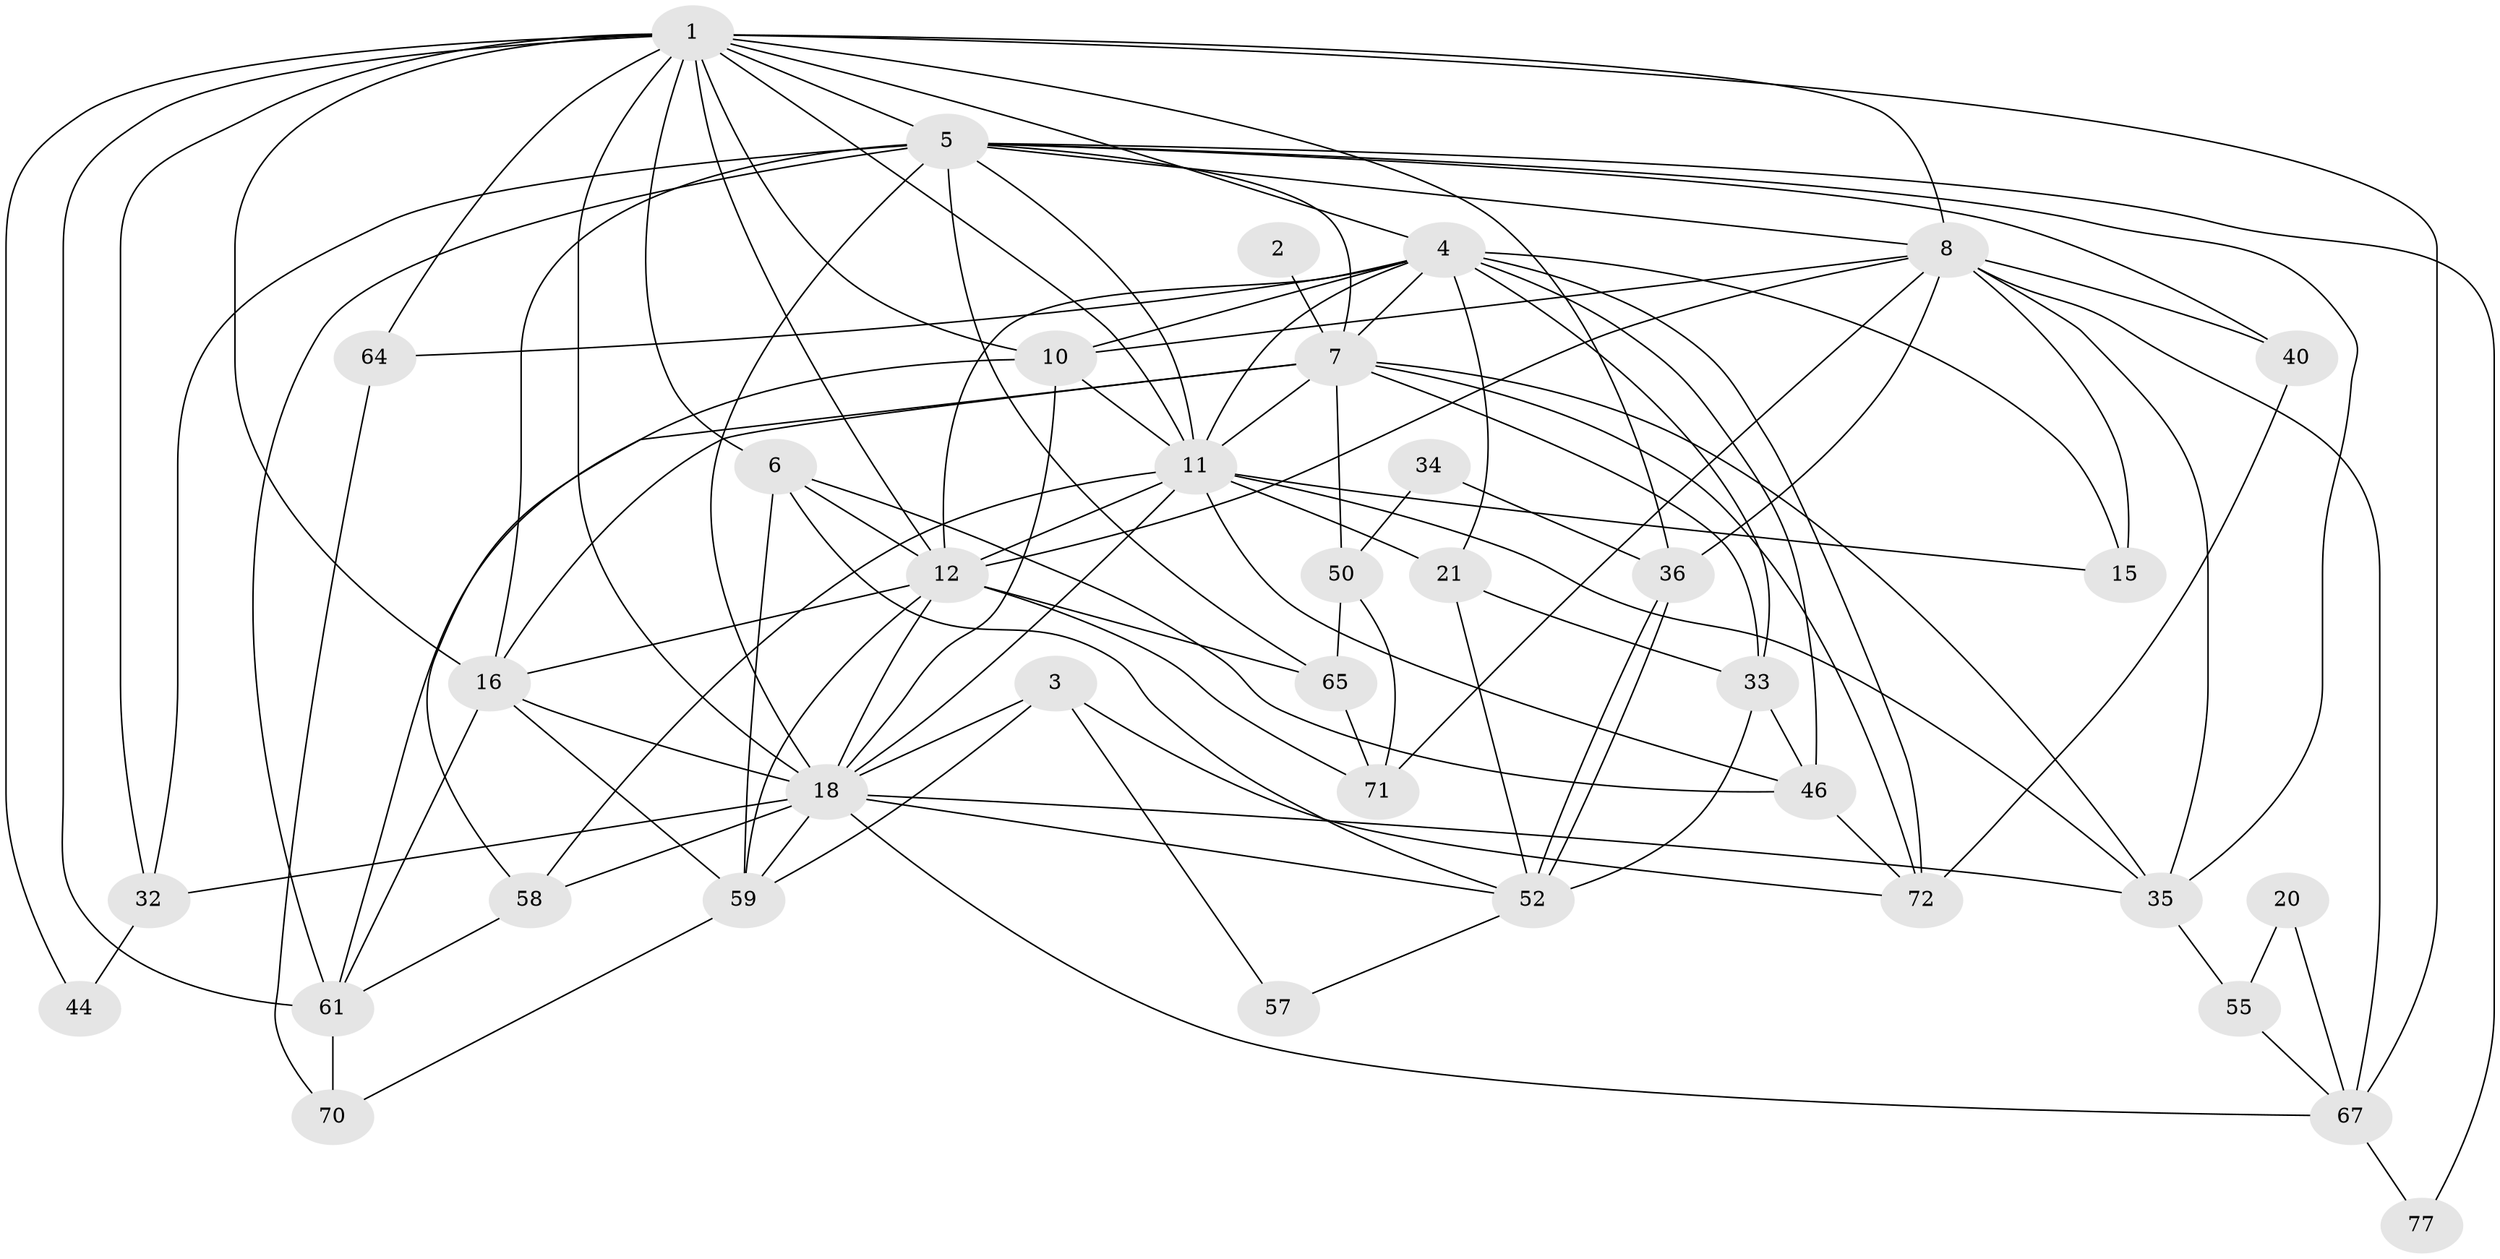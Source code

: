 // original degree distribution, {2: 0.19480519480519481, 4: 0.3246753246753247, 6: 0.09090909090909091, 5: 0.23376623376623376, 3: 0.12987012987012986, 8: 0.025974025974025976}
// Generated by graph-tools (version 1.1) at 2025/15/03/09/25 04:15:17]
// undirected, 38 vertices, 108 edges
graph export_dot {
graph [start="1"]
  node [color=gray90,style=filled];
  1 [super="+22+13"];
  2;
  3 [super="+23"];
  4 [super="+66+74"];
  5 [super="+14+26+43"];
  6;
  7 [super="+41+37+25"];
  8 [super="+73+9"];
  10 [super="+17"];
  11 [super="+56+19"];
  12 [super="+29+48+62"];
  15 [super="+27"];
  16 [super="+69+54"];
  18 [super="+24"];
  20;
  21 [super="+31"];
  32;
  33 [super="+38"];
  34;
  35;
  36 [super="+39"];
  40;
  44;
  46;
  50;
  52 [super="+53"];
  55;
  57;
  58;
  59 [super="+63"];
  61 [super="+68"];
  64;
  65;
  67;
  70;
  71;
  72;
  77;
  1 -- 16;
  1 -- 8;
  1 -- 44;
  1 -- 11;
  1 -- 36;
  1 -- 61 [weight=2];
  1 -- 32;
  1 -- 64;
  1 -- 67;
  1 -- 4;
  1 -- 5 [weight=2];
  1 -- 6;
  1 -- 10;
  1 -- 12;
  1 -- 18;
  2 -- 7 [weight=2];
  3 -- 72;
  3 -- 57;
  3 -- 59;
  3 -- 18;
  4 -- 46;
  4 -- 21;
  4 -- 72;
  4 -- 15;
  4 -- 33;
  4 -- 64;
  4 -- 11;
  4 -- 10;
  4 -- 7;
  4 -- 12;
  5 -- 8;
  5 -- 32;
  5 -- 35;
  5 -- 77;
  5 -- 61;
  5 -- 40;
  5 -- 65;
  5 -- 11 [weight=2];
  5 -- 18 [weight=3];
  5 -- 16;
  5 -- 7;
  6 -- 46;
  6 -- 52;
  6 -- 59;
  6 -- 12;
  7 -- 72;
  7 -- 11;
  7 -- 35;
  7 -- 16;
  7 -- 61;
  7 -- 33;
  7 -- 50;
  8 -- 71;
  8 -- 35;
  8 -- 40;
  8 -- 67;
  8 -- 12;
  8 -- 10;
  8 -- 15;
  8 -- 36;
  10 -- 58;
  10 -- 11;
  10 -- 18;
  11 -- 58;
  11 -- 35;
  11 -- 46;
  11 -- 21;
  11 -- 18;
  11 -- 15;
  11 -- 12;
  12 -- 59 [weight=2];
  12 -- 65;
  12 -- 71;
  12 -- 16;
  12 -- 18;
  16 -- 59;
  16 -- 18;
  16 -- 61;
  18 -- 35;
  18 -- 32;
  18 -- 67;
  18 -- 58;
  18 -- 59;
  18 -- 52;
  20 -- 67;
  20 -- 55;
  21 -- 33;
  21 -- 52;
  32 -- 44;
  33 -- 46;
  33 -- 52;
  34 -- 36;
  34 -- 50;
  35 -- 55;
  36 -- 52;
  36 -- 52;
  40 -- 72;
  46 -- 72;
  50 -- 71;
  50 -- 65;
  52 -- 57;
  55 -- 67;
  58 -- 61;
  59 -- 70;
  61 -- 70;
  64 -- 70;
  65 -- 71;
  67 -- 77;
}
